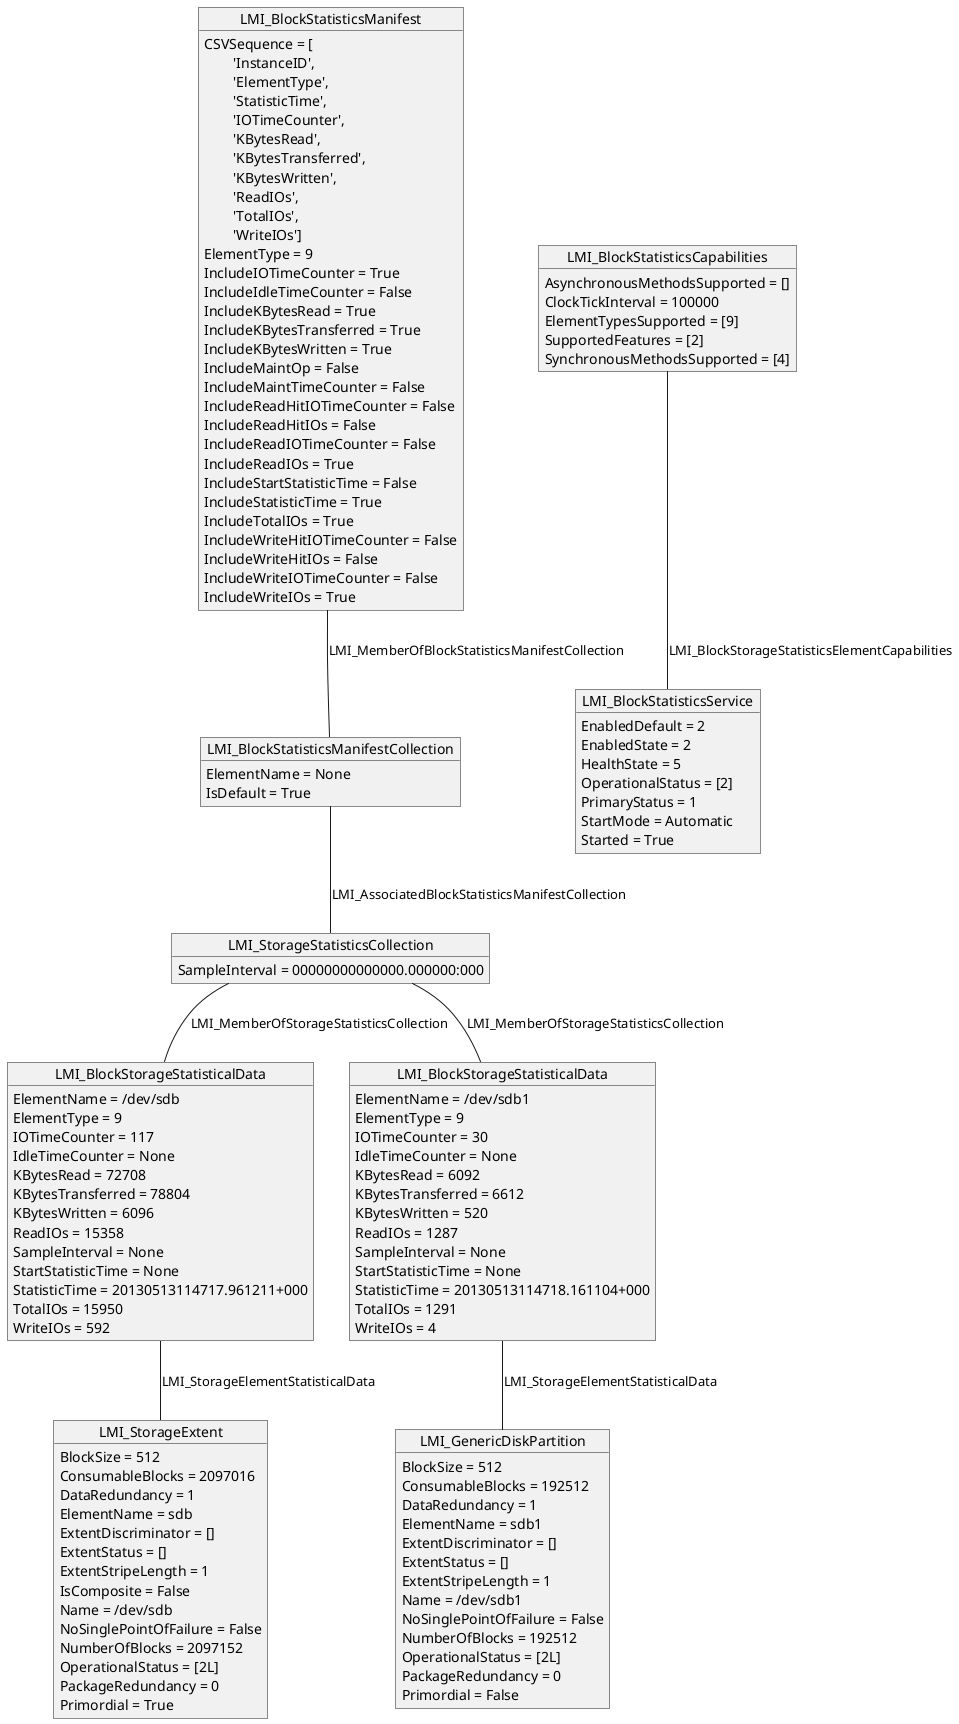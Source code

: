 @startuml
object "LMI_BlockStatisticsManifest" as obj0
obj0 : CSVSequence = [\n	'InstanceID',\n	'ElementType',\n	'StatisticTime',\n	'IOTimeCounter',\n	'KBytesRead',\n	'KBytesTransferred',\n	'KBytesWritten',\n	'ReadIOs',\n	'TotalIOs',\n	'WriteIOs']
obj0 : ElementType = 9
obj0 : IncludeIOTimeCounter = True
obj0 : IncludeIdleTimeCounter = False
obj0 : IncludeKBytesRead = True
obj0 : IncludeKBytesTransferred = True
obj0 : IncludeKBytesWritten = True
obj0 : IncludeMaintOp = False
obj0 : IncludeMaintTimeCounter = False
obj0 : IncludeReadHitIOTimeCounter = False
obj0 : IncludeReadHitIOs = False
obj0 : IncludeReadIOTimeCounter = False
obj0 : IncludeReadIOs = True
obj0 : IncludeStartStatisticTime = False
obj0 : IncludeStatisticTime = True
obj0 : IncludeTotalIOs = True
obj0 : IncludeWriteHitIOTimeCounter = False
obj0 : IncludeWriteHitIOs = False
obj0 : IncludeWriteIOTimeCounter = False
obj0 : IncludeWriteIOs = True

object "LMI_BlockStatisticsManifestCollection" as obj1
obj1 : ElementName = None
obj1 : IsDefault = True

object "LMI_BlockStorageStatisticalData" as obj3
obj3 : ElementName = /dev/sdb
obj3 : ElementType = 9
obj3 : IOTimeCounter = 117
obj3 : IdleTimeCounter = None
obj3 : KBytesRead = 72708
obj3 : KBytesTransferred = 78804
obj3 : KBytesWritten = 6096
obj3 : ReadIOs = 15358
obj3 : SampleInterval = None
obj3 : StartStatisticTime = None
obj3 : StatisticTime = 20130513114717.961211+000
obj3 : TotalIOs = 15950
obj3 : WriteIOs = 592

object "LMI_BlockStorageStatisticalData" as obj4
obj4 : ElementName = /dev/sdb1
obj4 : ElementType = 9
obj4 : IOTimeCounter = 30
obj4 : IdleTimeCounter = None
obj4 : KBytesRead = 6092
obj4 : KBytesTransferred = 6612
obj4 : KBytesWritten = 520
obj4 : ReadIOs = 1287
obj4 : SampleInterval = None
obj4 : StartStatisticTime = None
obj4 : StatisticTime = 20130513114718.161104+000
obj4 : TotalIOs = 1291
obj4 : WriteIOs = 4

object "LMI_GenericDiskPartition" as obj33
obj33 : BlockSize = 512
obj33 : ConsumableBlocks = 192512
obj33 : DataRedundancy = 1
obj33 : ElementName = sdb1
obj33 : ExtentDiscriminator = []
obj33 : ExtentStatus = []
obj33 : ExtentStripeLength = 1
obj33 : Name = /dev/sdb1
obj33 : NoSinglePointOfFailure = False
obj33 : NumberOfBlocks = 192512
obj33 : OperationalStatus = [2L]
obj33 : PackageRedundancy = 0
obj33 : Primordial = False


object "LMI_StorageExtent" as obj47
obj47 : BlockSize = 512
obj47 : ConsumableBlocks = 2097016
obj47 : DataRedundancy = 1
obj47 : ElementName = sdb
obj47 : ExtentDiscriminator = []
obj47 : ExtentStatus = []
obj47 : ExtentStripeLength = 1
obj47 : IsComposite = False
obj47 : Name = /dev/sdb
obj47 : NoSinglePointOfFailure = False
obj47 : NumberOfBlocks = 2097152
obj47 : OperationalStatus = [2L]
obj47 : PackageRedundancy = 0
obj47 : Primordial = True

object "LMI_StorageStatisticsCollection" as obj51
obj51 : SampleInterval = 00000000000000.000000:000

obj1 -- obj51 : LMI_AssociatedBlockStatisticsManifestCollection
obj0 -- obj1 : LMI_MemberOfBlockStatisticsManifestCollection
obj3 -up- obj51 : LMI_MemberOfStorageStatisticsCollection
obj4 -up- obj51 : LMI_MemberOfStorageStatisticsCollection
obj3 -down- obj47 : LMI_StorageElementStatisticalData
obj4 -down- obj33 : LMI_StorageElementStatisticalData


object "LMI_BlockStatisticsCapabilities" as objx0
objx0 : AsynchronousMethodsSupported = []
objx0 : ClockTickInterval = 100000
objx0 : ElementTypesSupported = [9]
objx0 : SupportedFeatures = [2]
objx0 : SynchronousMethodsSupported = [4]

object "LMI_BlockStatisticsService" as objx1
objx1 : EnabledDefault = 2
objx1 : EnabledState = 2
objx1 : HealthState = 5
objx1 : OperationalStatus = [2]
objx1 : PrimaryStatus = 1
objx1 : StartMode = Automatic
objx1 : Started = True

objx0 -- objx1 : LMI_BlockStorageStatisticsElementCapabilities
@enduml
